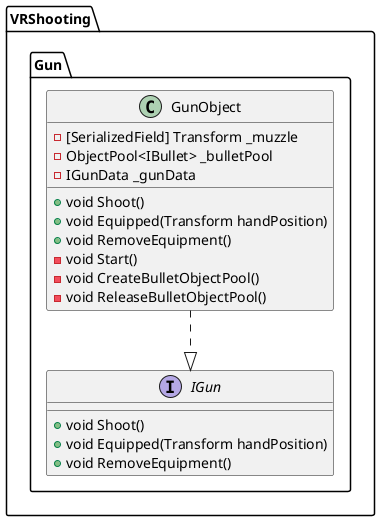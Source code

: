 ﻿@startuml
'https://plantuml.com/class-diagram

package VRShooting
{
    package Gun
    {
        class GunObject
        {
            -[SerializedField] Transform _muzzle
            -ObjectPool<IBullet> _bulletPool
            -IGunData _gunData
            +void Shoot()
            +void Equipped(Transform handPosition)
            +void RemoveEquipment()
            -void Start()
            -void CreateBulletObjectPool()
            -void ReleaseBulletObjectPool()
        }
        interface IGun
        {
            +void Shoot()
            +void Equipped(Transform handPosition)
            +void RemoveEquipment()
        }
        
        GunObject ..|> IGun
    }
}

@enduml
